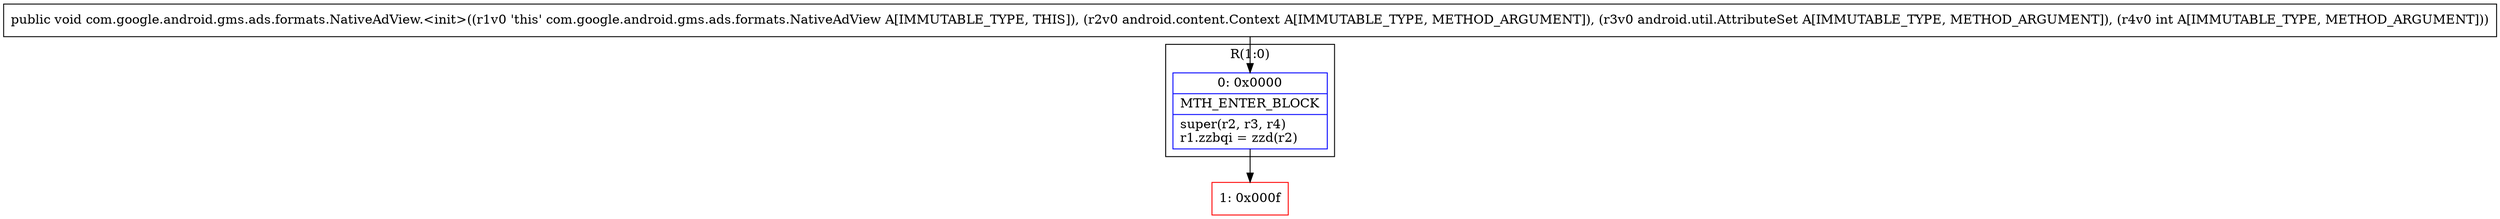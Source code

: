 digraph "CFG forcom.google.android.gms.ads.formats.NativeAdView.\<init\>(Landroid\/content\/Context;Landroid\/util\/AttributeSet;I)V" {
subgraph cluster_Region_912759475 {
label = "R(1:0)";
node [shape=record,color=blue];
Node_0 [shape=record,label="{0\:\ 0x0000|MTH_ENTER_BLOCK\l|super(r2, r3, r4)\lr1.zzbqi = zzd(r2)\l}"];
}
Node_1 [shape=record,color=red,label="{1\:\ 0x000f}"];
MethodNode[shape=record,label="{public void com.google.android.gms.ads.formats.NativeAdView.\<init\>((r1v0 'this' com.google.android.gms.ads.formats.NativeAdView A[IMMUTABLE_TYPE, THIS]), (r2v0 android.content.Context A[IMMUTABLE_TYPE, METHOD_ARGUMENT]), (r3v0 android.util.AttributeSet A[IMMUTABLE_TYPE, METHOD_ARGUMENT]), (r4v0 int A[IMMUTABLE_TYPE, METHOD_ARGUMENT])) }"];
MethodNode -> Node_0;
Node_0 -> Node_1;
}

